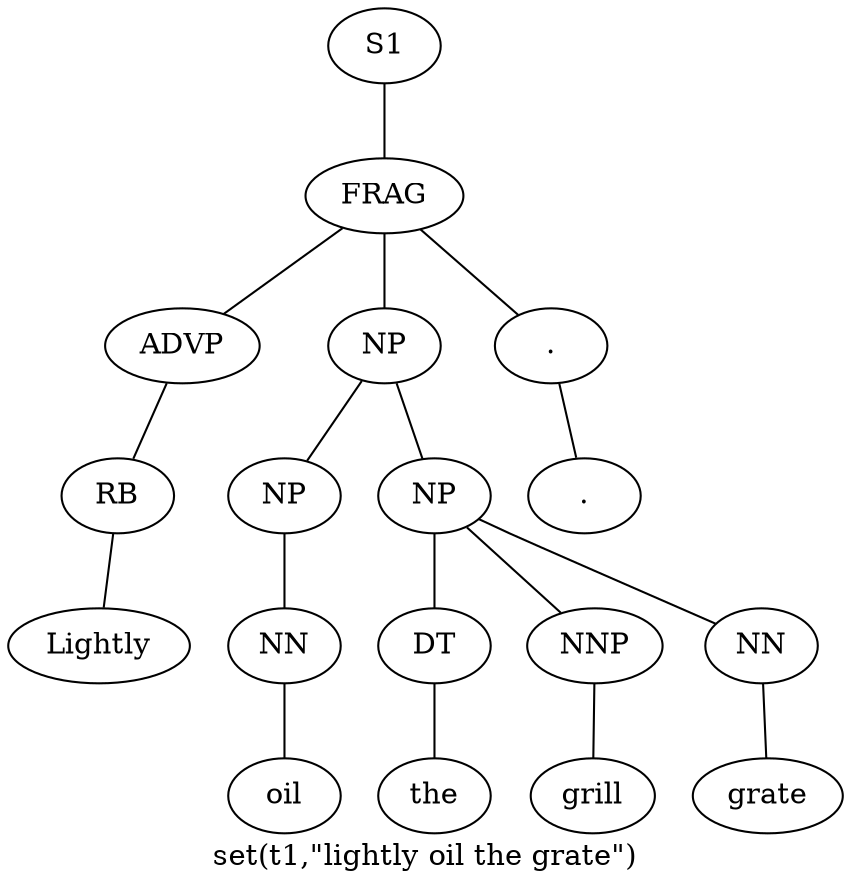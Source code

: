graph SyntaxGraph {
	label = "set(t1,\"lightly oil the grate\")";
	Node0 [label="S1"];
	Node1 [label="FRAG"];
	Node2 [label="ADVP"];
	Node3 [label="RB"];
	Node4 [label="Lightly"];
	Node5 [label="NP"];
	Node6 [label="NP"];
	Node7 [label="NN"];
	Node8 [label="oil"];
	Node9 [label="NP"];
	Node10 [label="DT"];
	Node11 [label="the"];
	Node12 [label="NNP"];
	Node13 [label="grill"];
	Node14 [label="NN"];
	Node15 [label="grate"];
	Node16 [label="."];
	Node17 [label="."];

	Node0 -- Node1;
	Node1 -- Node2;
	Node1 -- Node5;
	Node1 -- Node16;
	Node2 -- Node3;
	Node3 -- Node4;
	Node5 -- Node6;
	Node5 -- Node9;
	Node6 -- Node7;
	Node7 -- Node8;
	Node9 -- Node10;
	Node9 -- Node12;
	Node9 -- Node14;
	Node10 -- Node11;
	Node12 -- Node13;
	Node14 -- Node15;
	Node16 -- Node17;
}